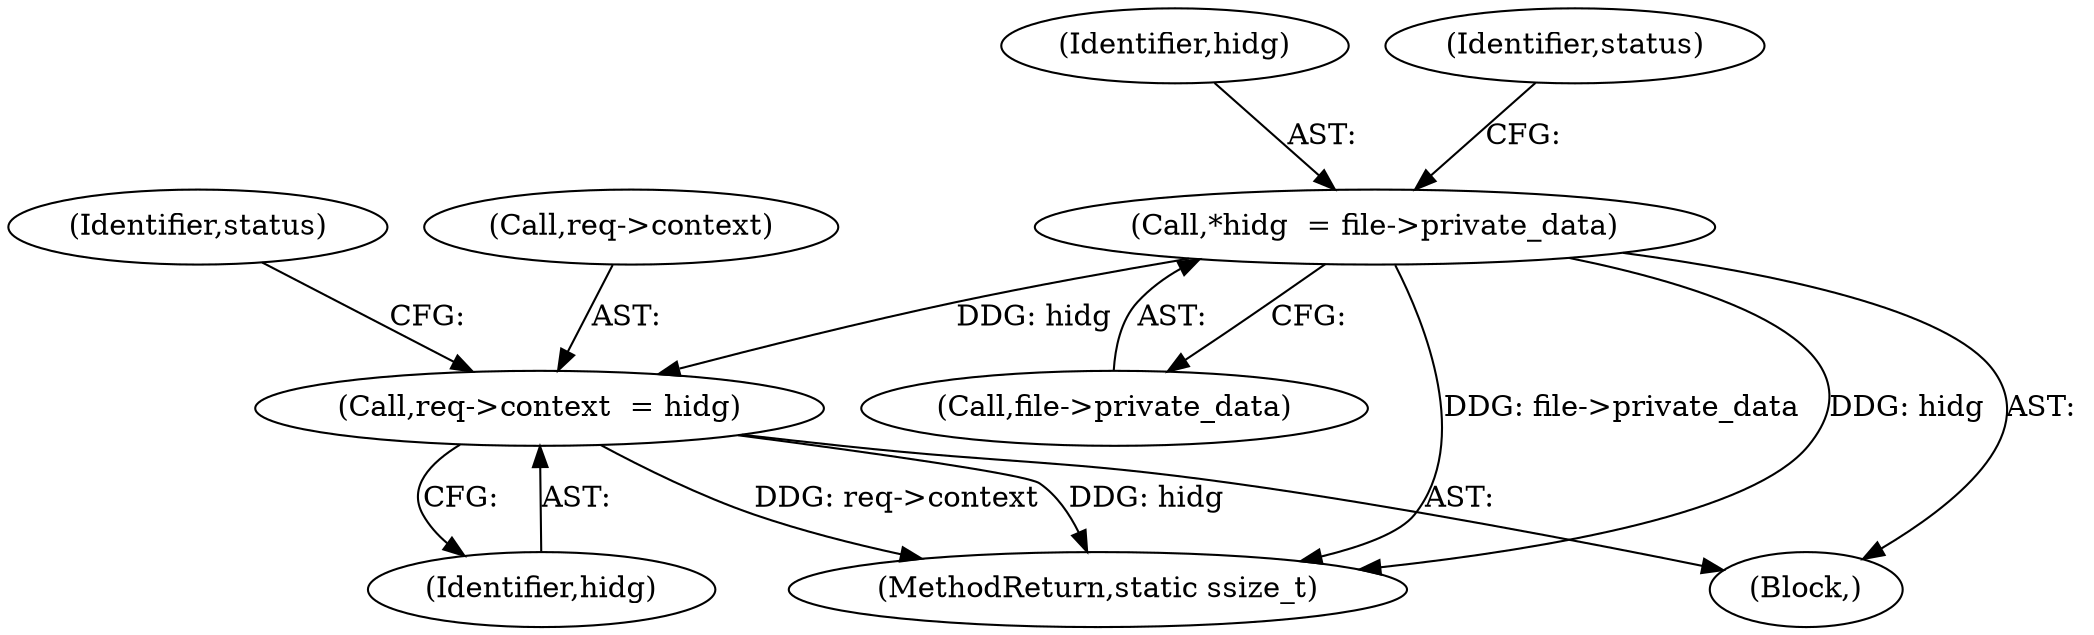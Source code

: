 digraph "0_linux_072684e8c58d17e853f8e8b9f6d9ce2e58d2b036@pointer" {
"1000110" [label="(Call,*hidg  = file->private_data)"];
"1000252" [label="(Call,req->context  = hidg)"];
"1000256" [label="(Identifier,hidg)"];
"1000111" [label="(Identifier,hidg)"];
"1000252" [label="(Call,req->context  = hidg)"];
"1000258" [label="(Identifier,status)"];
"1000119" [label="(Identifier,status)"];
"1000108" [label="(Block,)"];
"1000112" [label="(Call,file->private_data)"];
"1000253" [label="(Call,req->context)"];
"1000320" [label="(MethodReturn,static ssize_t)"];
"1000110" [label="(Call,*hidg  = file->private_data)"];
"1000110" -> "1000108"  [label="AST: "];
"1000110" -> "1000112"  [label="CFG: "];
"1000111" -> "1000110"  [label="AST: "];
"1000112" -> "1000110"  [label="AST: "];
"1000119" -> "1000110"  [label="CFG: "];
"1000110" -> "1000320"  [label="DDG: file->private_data"];
"1000110" -> "1000320"  [label="DDG: hidg"];
"1000110" -> "1000252"  [label="DDG: hidg"];
"1000252" -> "1000108"  [label="AST: "];
"1000252" -> "1000256"  [label="CFG: "];
"1000253" -> "1000252"  [label="AST: "];
"1000256" -> "1000252"  [label="AST: "];
"1000258" -> "1000252"  [label="CFG: "];
"1000252" -> "1000320"  [label="DDG: req->context"];
"1000252" -> "1000320"  [label="DDG: hidg"];
}

